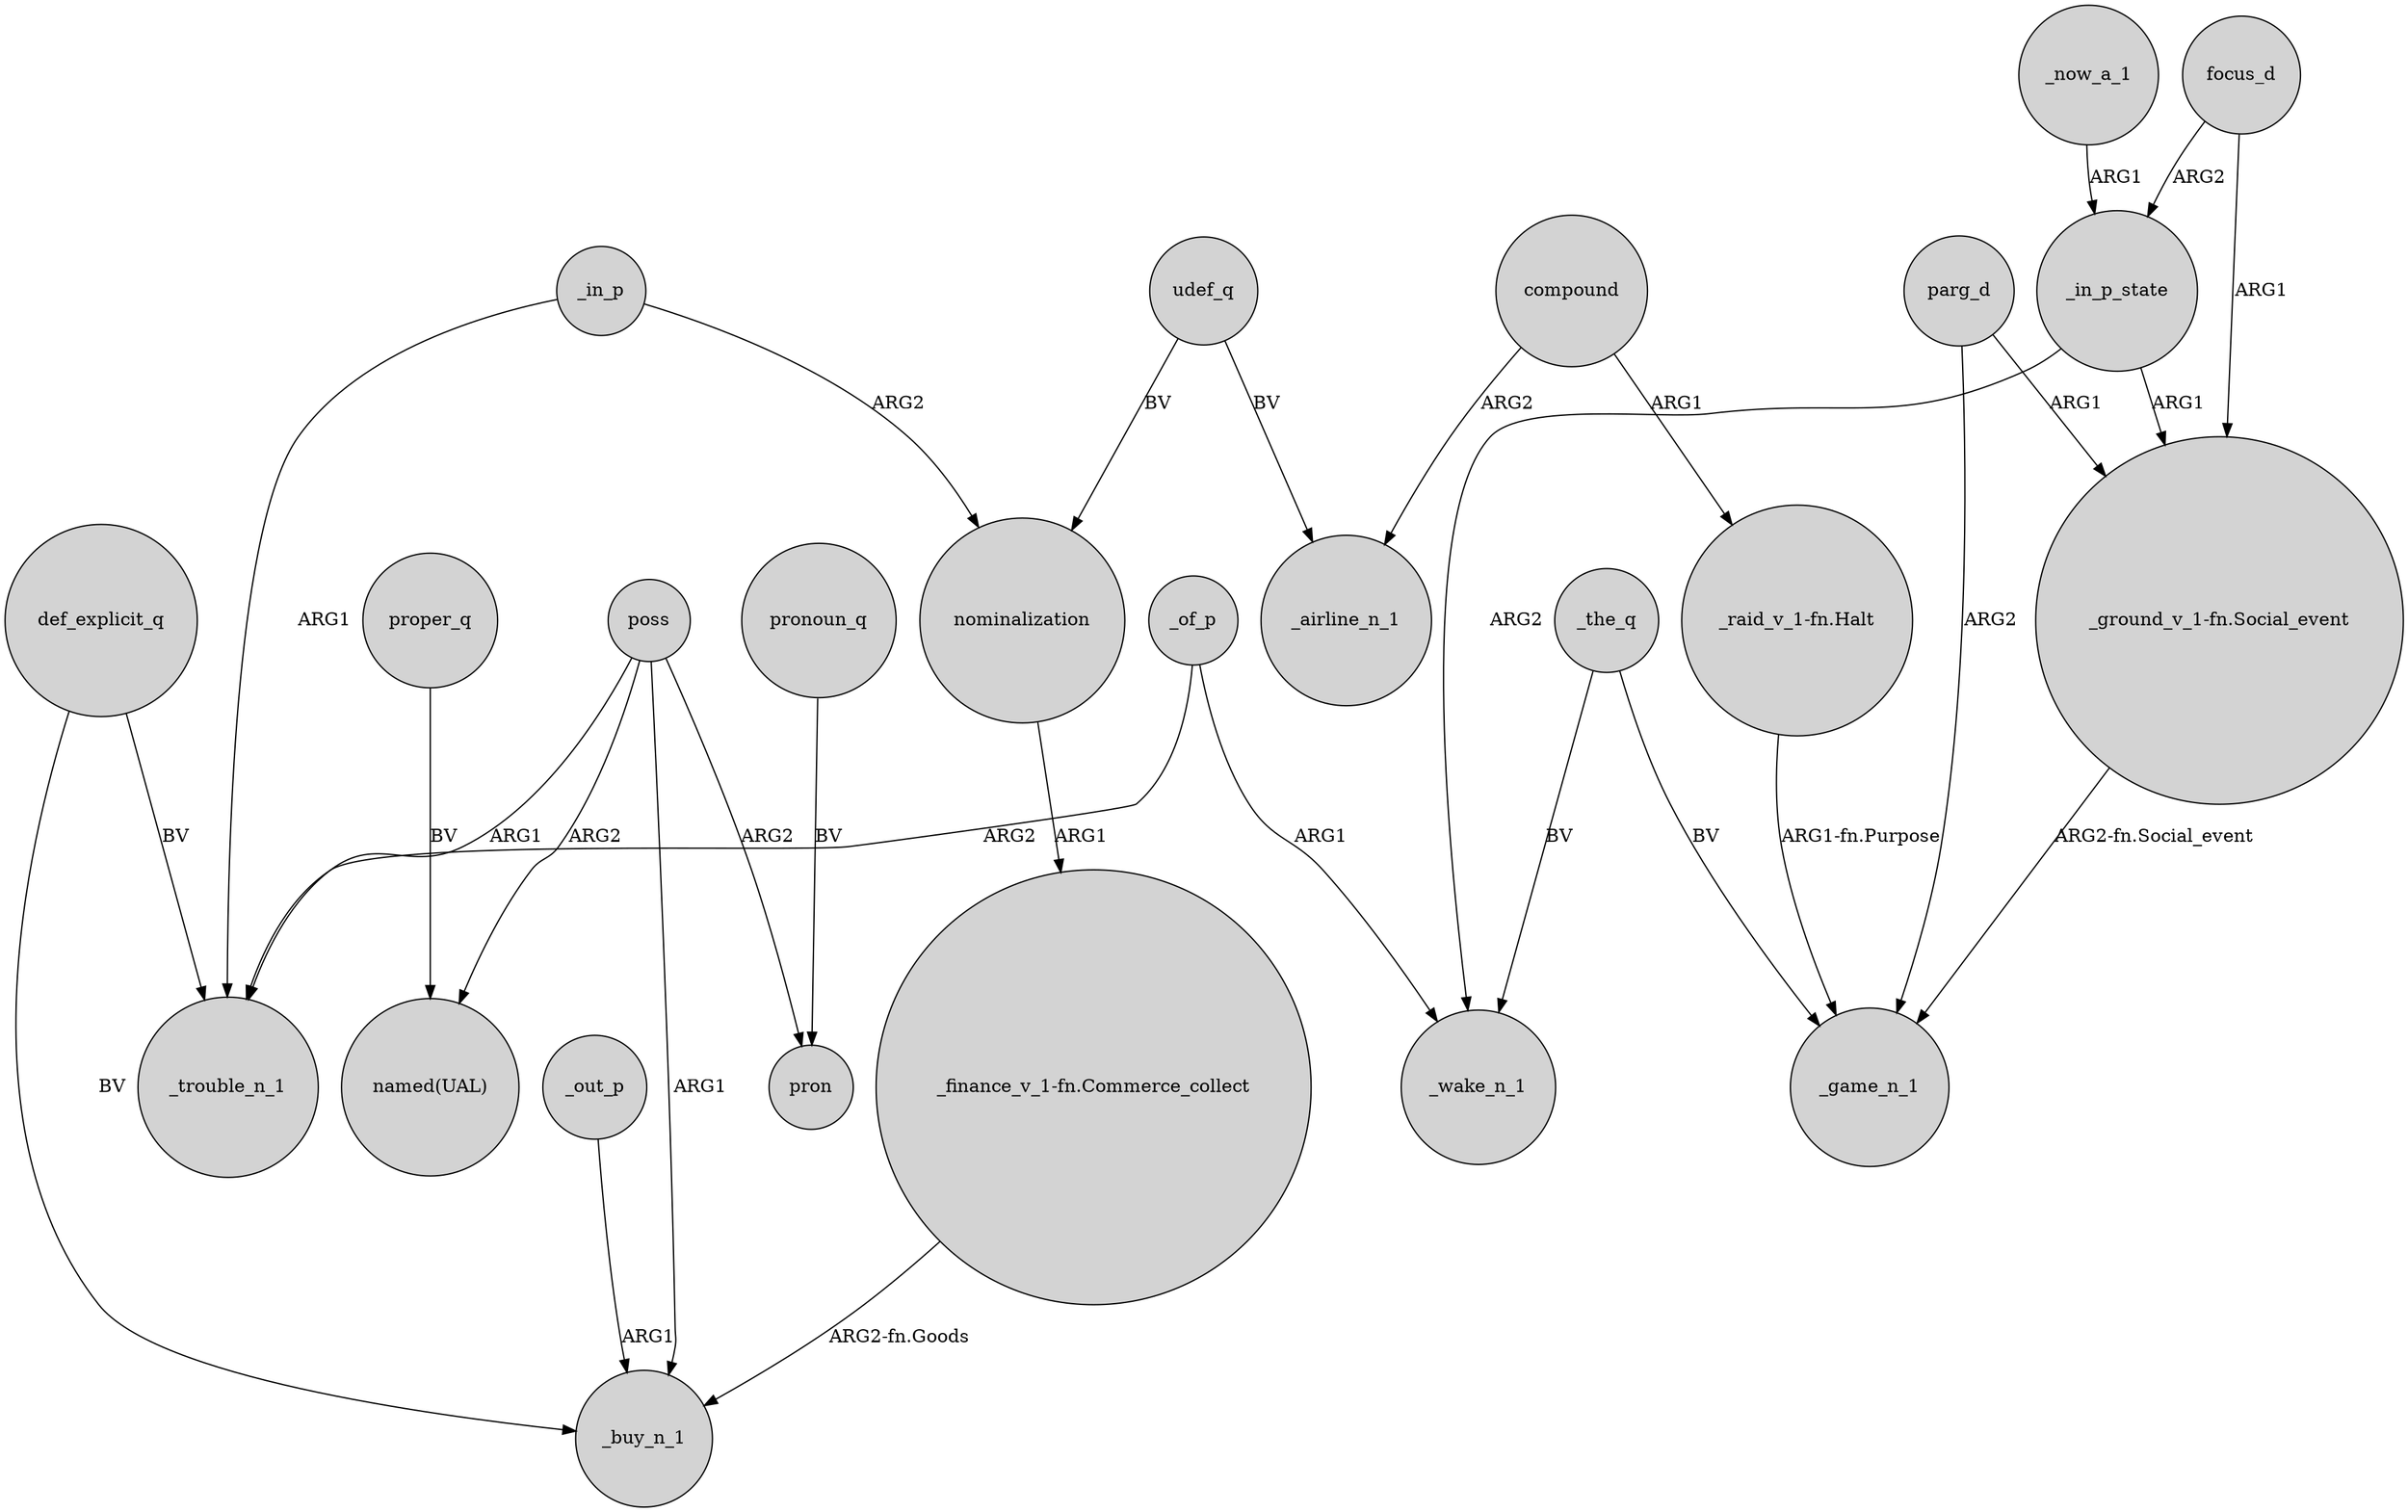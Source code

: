 digraph {
	node [shape=circle style=filled]
	def_explicit_q -> _buy_n_1 [label=BV]
	focus_d -> _in_p_state [label=ARG2]
	poss -> _buy_n_1 [label=ARG1]
	_now_a_1 -> _in_p_state [label=ARG1]
	"_finance_v_1-fn.Commerce_collect" -> _buy_n_1 [label="ARG2-fn.Goods"]
	udef_q -> nominalization [label=BV]
	udef_q -> _airline_n_1 [label=BV]
	"_ground_v_1-fn.Social_event" -> _game_n_1 [label="ARG2-fn.Social_event"]
	"_raid_v_1-fn.Halt" -> _game_n_1 [label="ARG1-fn.Purpose"]
	nominalization -> "_finance_v_1-fn.Commerce_collect" [label=ARG1]
	_in_p_state -> "_ground_v_1-fn.Social_event" [label=ARG1]
	parg_d -> _game_n_1 [label=ARG2]
	compound -> "_raid_v_1-fn.Halt" [label=ARG1]
	poss -> "named(UAL)" [label=ARG2]
	proper_q -> "named(UAL)" [label=BV]
	pronoun_q -> pron [label=BV]
	poss -> pron [label=ARG2]
	compound -> _airline_n_1 [label=ARG2]
	_of_p -> _wake_n_1 [label=ARG1]
	def_explicit_q -> _trouble_n_1 [label=BV]
	_of_p -> _trouble_n_1 [label=ARG2]
	_in_p_state -> _wake_n_1 [label=ARG2]
	parg_d -> "_ground_v_1-fn.Social_event" [label=ARG1]
	_the_q -> _wake_n_1 [label=BV]
	focus_d -> "_ground_v_1-fn.Social_event" [label=ARG1]
	_the_q -> _game_n_1 [label=BV]
	_in_p -> nominalization [label=ARG2]
	_in_p -> _trouble_n_1 [label=ARG1]
	poss -> _trouble_n_1 [label=ARG1]
	_out_p -> _buy_n_1 [label=ARG1]
}
